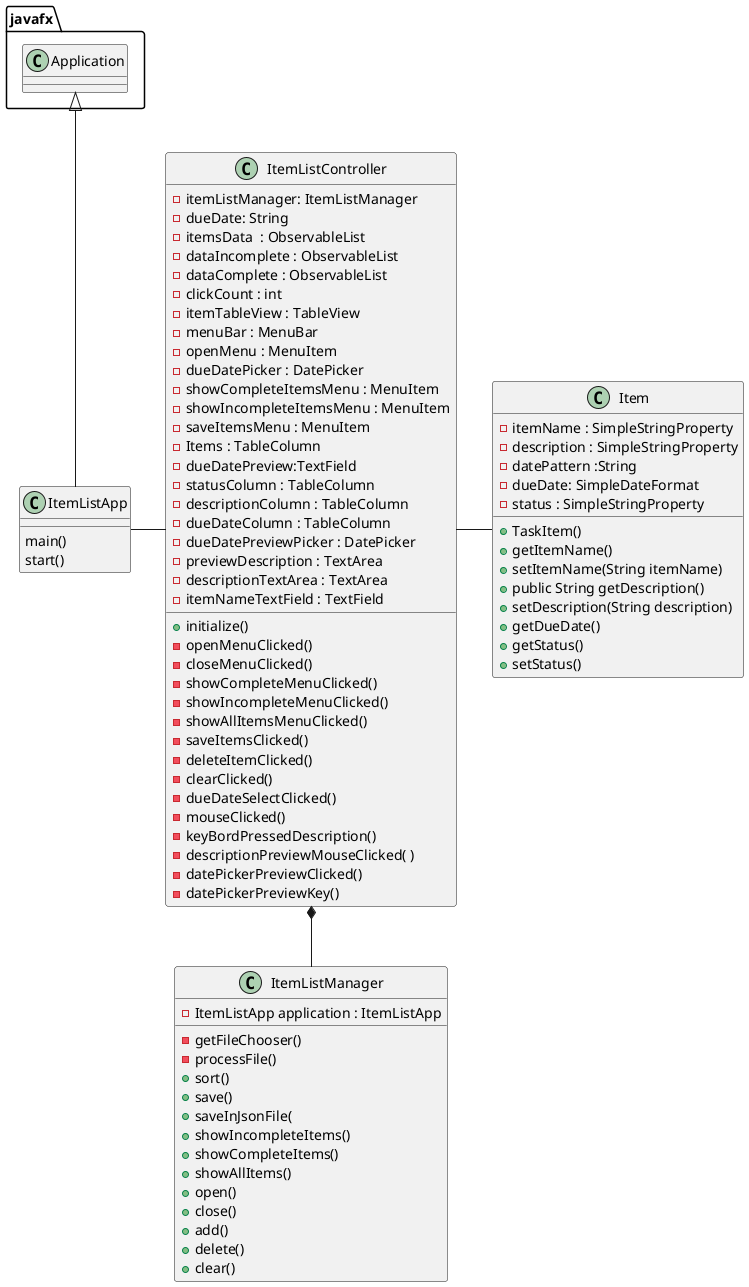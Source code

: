 @startuml
class ItemListManager{

- ItemListApp application : ItemListApp
- getFileChooser()
- processFile()
+ sort()
+ save()
+ saveInJsonFile(
+ showIncompleteItems()
+ showCompleteItems()
+ showAllItems()
+ open()
+ close()
+ add()
+ delete()
+ clear()
}

class ItemListController {
    
- itemListManager: ItemListManager
- dueDate: String
- itemsData  : ObservableList
- dataIncomplete : ObservableList
- dataComplete : ObservableList
- clickCount : int
- itemTableView : TableView
-  menuBar : MenuBar
-  openMenu : MenuItem
-  dueDatePicker : DatePicker
-  showCompleteItemsMenu : MenuItem
-  showIncompleteItemsMenu : MenuItem
-  saveItemsMenu : MenuItem
-  Items : TableColumn
-  dueDatePreview:TextField
-  statusColumn : TableColumn
-  descriptionColumn : TableColumn
-  dueDateColumn : TableColumn
-  dueDatePreviewPicker : DatePicker
-  previewDescription : TextArea
-  descriptionTextArea : TextArea
-  itemNameTextField : TextField

+ initialize()
- openMenuClicked()
- closeMenuClicked()
- showCompleteMenuClicked()
- showIncompleteMenuClicked()
- showAllItemsMenuClicked()
- saveItemsClicked()
- deleteItemClicked()
- clearClicked()
- dueDateSelectClicked()
- mouseClicked()
- keyBordPressedDescription()
- descriptionPreviewMouseClicked( )
- datePickerPreviewClicked()
- datePickerPreviewKey()






}

class Item{
    -  itemName : SimpleStringProperty
    -  description : SimpleStringProperty
    -  datePattern :String
    -  dueDate: SimpleDateFormat
    -  status : SimpleStringProperty
    + TaskItem()
    + getItemName()
    + setItemName(String itemName)
    + public String getDescription()
    + setDescription(String description)
    + getDueDate()
    + getStatus()
    + setStatus()

}

class ItemListApp{
    main()
    start()
}

javafx.Application <|-- ItemListApp
ItemListApp-ItemListController
ItemListController - Item
ItemListController *-- ItemListManager

@enduml